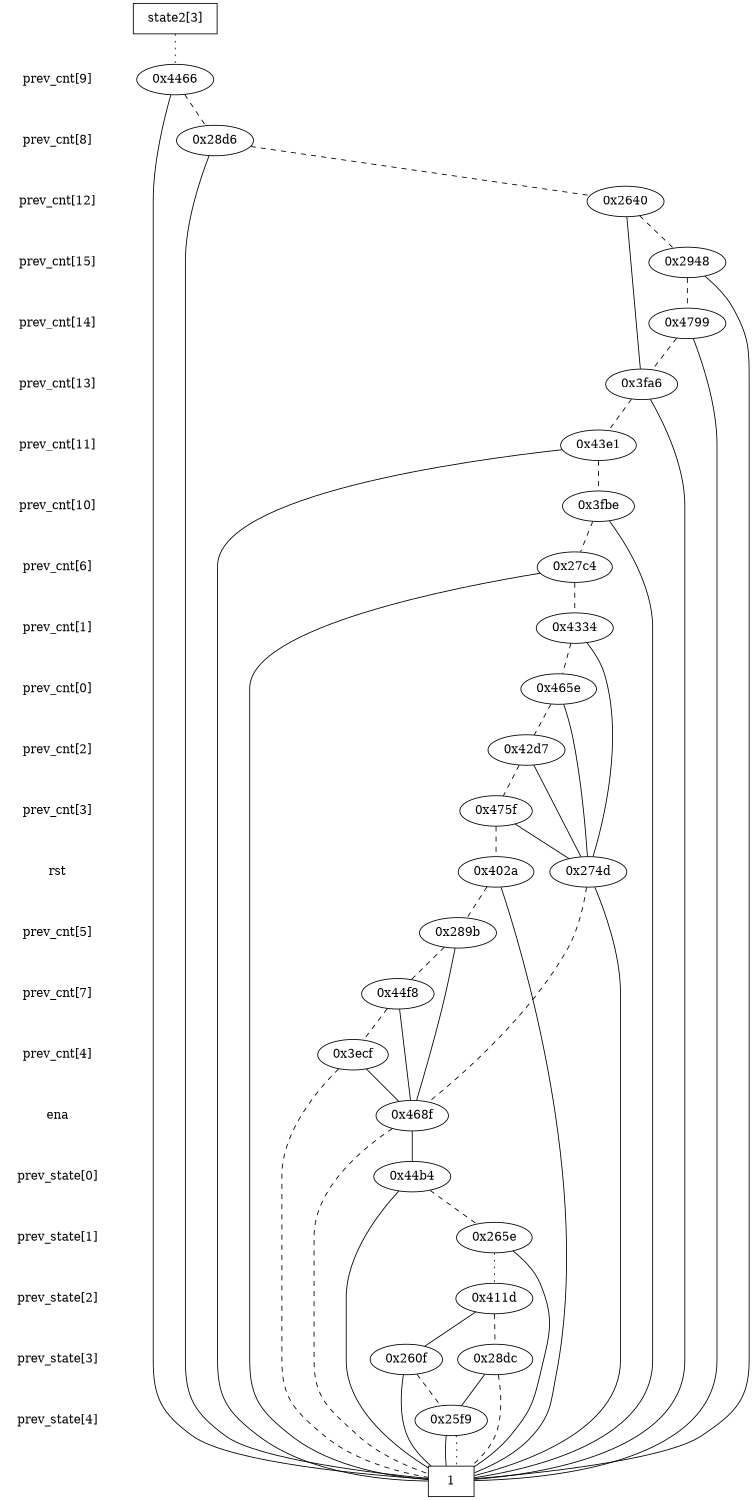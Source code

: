 digraph "DD" {
size = "7.5,10"
center = true;
edge [dir = none];
{ node [shape = plaintext];
  edge [style = invis];
  "CONST NODES" [style = invis];
" prev_cnt[9] " -> " prev_cnt[8] " -> " prev_cnt[12] " -> " prev_cnt[15] " -> " prev_cnt[14] " -> " prev_cnt[13] " -> " prev_cnt[11] " -> " prev_cnt[10] " -> " prev_cnt[6] " -> " prev_cnt[1] " -> " prev_cnt[0] " -> " prev_cnt[2] " -> " prev_cnt[3] " -> " rst " -> " prev_cnt[5] " -> " prev_cnt[7] " -> " prev_cnt[4] " -> " ena " -> " prev_state[0] " -> " prev_state[1] " -> " prev_state[2] " -> " prev_state[3] " -> " prev_state[4] " -> "CONST NODES"; 
}
{ rank = same; node [shape = box]; edge [style = invis];
"  state2[3]  "; }
{ rank = same; " prev_cnt[9] ";
"0x4466";
}
{ rank = same; " prev_cnt[8] ";
"0x28d6";
}
{ rank = same; " prev_cnt[12] ";
"0x2640";
}
{ rank = same; " prev_cnt[15] ";
"0x2948";
}
{ rank = same; " prev_cnt[14] ";
"0x4799";
}
{ rank = same; " prev_cnt[13] ";
"0x3fa6";
}
{ rank = same; " prev_cnt[11] ";
"0x43e1";
}
{ rank = same; " prev_cnt[10] ";
"0x3fbe";
}
{ rank = same; " prev_cnt[6] ";
"0x27c4";
}
{ rank = same; " prev_cnt[1] ";
"0x4334";
}
{ rank = same; " prev_cnt[0] ";
"0x465e";
}
{ rank = same; " prev_cnt[2] ";
"0x42d7";
}
{ rank = same; " prev_cnt[3] ";
"0x475f";
}
{ rank = same; " rst ";
"0x402a";
"0x274d";
}
{ rank = same; " prev_cnt[5] ";
"0x289b";
}
{ rank = same; " prev_cnt[7] ";
"0x44f8";
}
{ rank = same; " prev_cnt[4] ";
"0x3ecf";
}
{ rank = same; " ena ";
"0x468f";
}
{ rank = same; " prev_state[0] ";
"0x44b4";
}
{ rank = same; " prev_state[1] ";
"0x265e";
}
{ rank = same; " prev_state[2] ";
"0x411d";
}
{ rank = same; " prev_state[3] ";
"0x260f";
"0x28dc";
}
{ rank = same; " prev_state[4] ";
"0x25f9";
}
{ rank = same; "CONST NODES";
{ node [shape = box]; "0x25c1";
}
}
"  state2[3]  " -> "0x4466" [style = dotted];
"0x4466" -> "0x25c1";
"0x4466" -> "0x28d6" [style = dashed];
"0x28d6" -> "0x25c1";
"0x28d6" -> "0x2640" [style = dashed];
"0x2640" -> "0x3fa6";
"0x2640" -> "0x2948" [style = dashed];
"0x2948" -> "0x25c1";
"0x2948" -> "0x4799" [style = dashed];
"0x4799" -> "0x25c1";
"0x4799" -> "0x3fa6" [style = dashed];
"0x3fa6" -> "0x25c1";
"0x3fa6" -> "0x43e1" [style = dashed];
"0x43e1" -> "0x25c1";
"0x43e1" -> "0x3fbe" [style = dashed];
"0x3fbe" -> "0x25c1";
"0x3fbe" -> "0x27c4" [style = dashed];
"0x27c4" -> "0x25c1";
"0x27c4" -> "0x4334" [style = dashed];
"0x4334" -> "0x274d";
"0x4334" -> "0x465e" [style = dashed];
"0x465e" -> "0x274d";
"0x465e" -> "0x42d7" [style = dashed];
"0x42d7" -> "0x274d";
"0x42d7" -> "0x475f" [style = dashed];
"0x475f" -> "0x274d";
"0x475f" -> "0x402a" [style = dashed];
"0x402a" -> "0x25c1";
"0x402a" -> "0x289b" [style = dashed];
"0x274d" -> "0x25c1";
"0x274d" -> "0x468f" [style = dashed];
"0x289b" -> "0x468f";
"0x289b" -> "0x44f8" [style = dashed];
"0x44f8" -> "0x468f";
"0x44f8" -> "0x3ecf" [style = dashed];
"0x3ecf" -> "0x468f";
"0x3ecf" -> "0x25c1" [style = dashed];
"0x468f" -> "0x44b4";
"0x468f" -> "0x25c1" [style = dashed];
"0x44b4" -> "0x25c1";
"0x44b4" -> "0x265e" [style = dashed];
"0x265e" -> "0x25c1";
"0x265e" -> "0x411d" [style = dotted];
"0x411d" -> "0x260f";
"0x411d" -> "0x28dc" [style = dashed];
"0x260f" -> "0x25c1";
"0x260f" -> "0x25f9" [style = dashed];
"0x28dc" -> "0x25f9";
"0x28dc" -> "0x25c1" [style = dashed];
"0x25f9" -> "0x25c1";
"0x25f9" -> "0x25c1" [style = dotted];
"0x25c1" [label = "1"];
}
